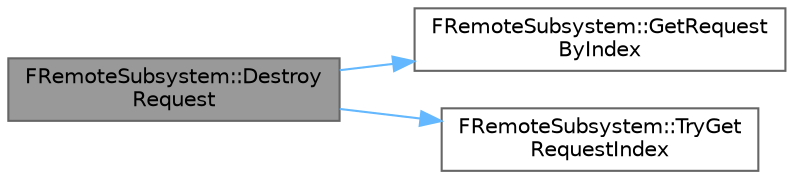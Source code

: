 digraph "FRemoteSubsystem::DestroyRequest"
{
 // INTERACTIVE_SVG=YES
 // LATEX_PDF_SIZE
  bgcolor="transparent";
  edge [fontname=Helvetica,fontsize=10,labelfontname=Helvetica,labelfontsize=10];
  node [fontname=Helvetica,fontsize=10,shape=box,height=0.2,width=0.4];
  rankdir="LR";
  Node1 [id="Node000001",label="FRemoteSubsystem::Destroy\lRequest",height=0.2,width=0.4,color="gray40", fillcolor="grey60", style="filled", fontcolor="black",tooltip=" "];
  Node1 -> Node2 [id="edge1_Node000001_Node000002",color="steelblue1",style="solid",tooltip=" "];
  Node2 [id="Node000002",label="FRemoteSubsystem::GetRequest\lByIndex",height=0.2,width=0.4,color="grey40", fillcolor="white", style="filled",URL="$df/d31/classFRemoteSubsystem.html#abed54f88afab68217a701f020bbb289b",tooltip=" "];
  Node1 -> Node3 [id="edge2_Node000001_Node000003",color="steelblue1",style="solid",tooltip=" "];
  Node3 [id="Node000003",label="FRemoteSubsystem::TryGet\lRequestIndex",height=0.2,width=0.4,color="grey40", fillcolor="white", style="filled",URL="$df/d31/classFRemoteSubsystem.html#af7def9a41aac498a14fc801386913976",tooltip=" "];
}
